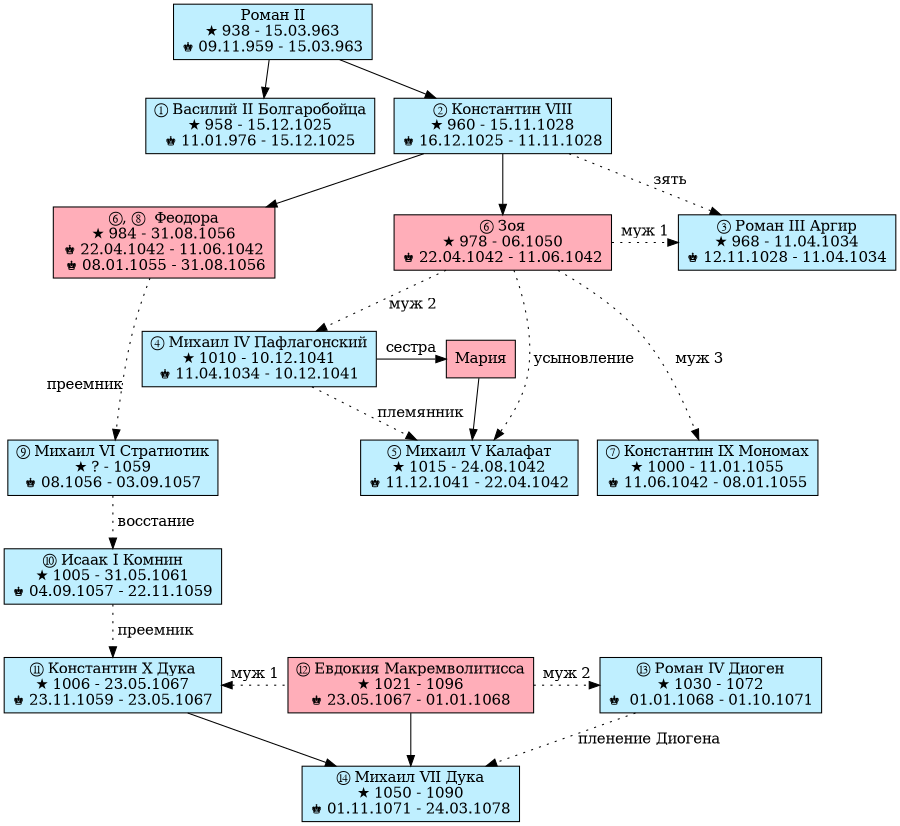 digraph dynasty {
	size="6,6";
	node [fillcolor=lightblue1, style=filled, shape=rectangle];
	{rank = same; maria; mikhiv; }
	{rank = same; mikhv; konstv; }
	{rank = same; feodora; zoya; romaniii;}
	{rank = same; mikhvi; mikhv;}
	{rank = same; konstx; evdokia; romanx;}

	romanii -> vasilyii
	romanii -> konstviii
	konstviii -> feodora
	konstviii -> zoya
	zoya -> romaniii [style = dotted, label = "муж 1"]
	konstviii -> romaniii [style = dotted, label = "зять"]
	zoya -> mikhiv [style = dotted, label = "муж 2"]
	mikhiv -> maria [label = "сестра"]
	mikhiv -> mikhv [style = dotted, label = "племянник"]
	zoya -> mikhv [style = dotted, label = " усыновление"]
	maria -> mikhv
	zoya -> konstv [style = dotted, label = "муж 3"]
	feodora -> mikhvi [style = "dotted", headlabel = "преемник",labeldistance=6, labelangle=35]
	mikhvi -> isaaki [style = "dotted", label = " восстание"]
	isaaki -> konstx [style = "dotted", label = " преемник"]
	konstx -> evdokia [style = "dotted", dir = "back", label = "муж 1"]
	evdokia -> romanx [style = "dotted", label = "муж 2"]
	evdokia -> mikhvii
	konstx -> mikhvii
	romanx -> mikhvii [style = "dotted", label = "пленение Диогена"]

	romanii [label = "Роман II\n&#9733; 938 - 15.03.963\n&#9818; 09.11.959 - 15.03.963"]
	vasilyii [label = "&#x2460; Василий II Болгаробойца\n&#9733; 958 - 15.12.1025\n&#9818; 11.01.976 - 15.12.1025"]
	konstviii [label = "&#x2461; Константин VIII\n&#9733; 960 - 15.11.1028\n&#9818; 16.12.1025 - 11.11.1028"]
	zoya [label= "&#x2465; Зоя\n&#9733; 978 - 06.1050\n&#9818; 22.04.1042 - 11.06.1042", fillcolor=lightpink1]
	feodora [label = "&#x2465;, &#x2467;  Феодора\n&#9733; 984 - 31.08.1056\n&#9818; 22.04.1042 - 11.06.1042\n &#9818; 08.01.1055 - 31.08.1056", fillcolor=lightpink1]
	romaniii [label = "&#x2462; Роман III Аргир\n&#9733; 968 - 11.04.1034\n&#9818; 12.11.1028 - 11.04.1034"]
	mikhiv [label = "&#x2463; Михаил IV Пафлагонский\n&#9733; 1010 - 10.12.1041\n&#9818; 11.04.1034 - 10.12.1041"]
	maria [label = "Мария", fillcolor=lightpink1]
	mikhv [label = "&#x2464; Михаил V Калафат\n&#9733; 1015 - 24.08.1042\n&#9818; 11.12.1041 - 22.04.1042"]
	konstv [label = "&#x2466; Константин IX Мономах\n&#9733; 1000 - 11.01.1055\n&#9818; 11.06.1042 - 08.01.1055"]
        mikhvi [label = "&#x2468; Михаил VI Стратиотик\n&#9733; ? - 1059\n&#9818; 08.1056 - 03.09.1057"]
	isaaki [label = "&#x2469; Исаак I Комнин\n&#9733; 1005 - 31.05.1061\n&#9818; 04.09.1057 - 22.11.1059"]
	konstx [label = "&#x246A; Константин X Дука\n&#9733; 1006 - 23.05.1067\n&#9818; 23.11.1059 - 23.05.1067"]
	evdokia [label = "&#x246B; Евдокия Макремволитисса\n&#9733; 1021 - 1096\n&#9818; 23.05.1067 - 01.01.1068", fillcolor=lightpink1]
	romanx [label = "&#x246C; Роман IV Диоген\n&#9733; 1030 - 1072\n&#9818;  01.01.1068 - 01.10.1071"]
	mikhvii [label = "&#x246D; Михаил VII Дука\n&#9733; 1050 - 1090\n&#9818; 01.11.1071 - 24.03.1078"]
}
